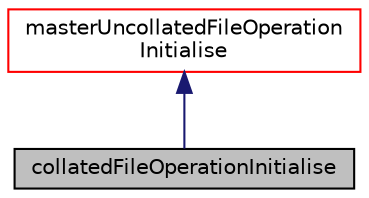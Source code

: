 digraph "collatedFileOperationInitialise"
{
  bgcolor="transparent";
  edge [fontname="Helvetica",fontsize="10",labelfontname="Helvetica",labelfontsize="10"];
  node [fontname="Helvetica",fontsize="10",shape=record];
  Node1 [label="collatedFileOperationInitialise",height=0.2,width=0.4,color="black", fillcolor="grey75", style="filled" fontcolor="black"];
  Node2 -> Node1 [dir="back",color="midnightblue",fontsize="10",style="solid",fontname="Helvetica"];
  Node2 [label="masterUncollatedFileOperation\lInitialise",height=0.2,width=0.4,color="red",URL="$classFoam_1_1fileOperations_1_1masterUncollatedFileOperationInitialise.html"];
}
